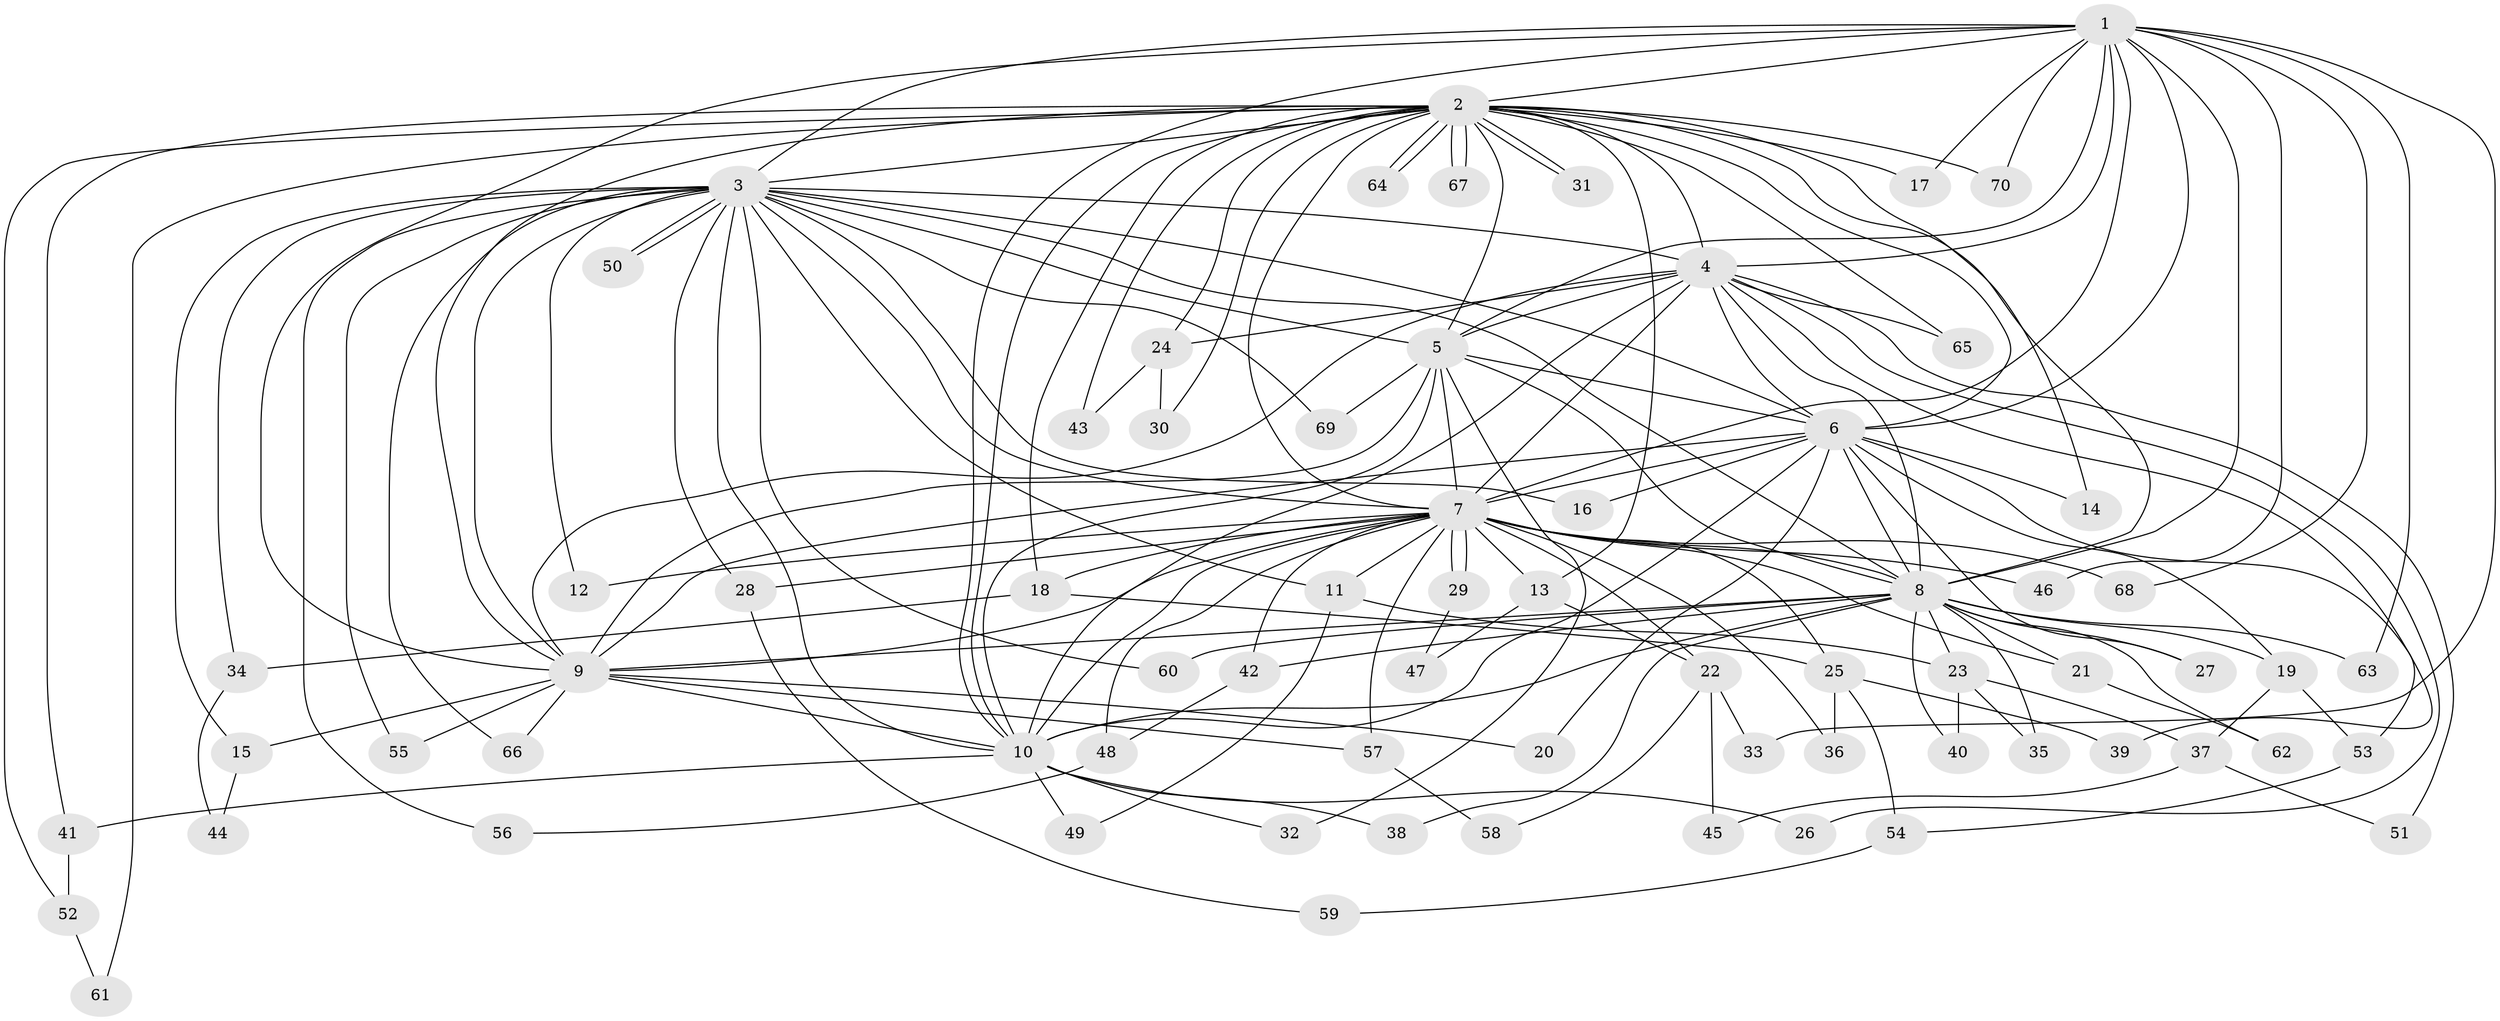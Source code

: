 // coarse degree distribution, {20: 0.047619047619047616, 2: 0.2857142857142857, 5: 0.047619047619047616, 3: 0.14285714285714285, 1: 0.47619047619047616}
// Generated by graph-tools (version 1.1) at 2025/17/03/04/25 18:17:26]
// undirected, 70 vertices, 165 edges
graph export_dot {
graph [start="1"]
  node [color=gray90,style=filled];
  1;
  2;
  3;
  4;
  5;
  6;
  7;
  8;
  9;
  10;
  11;
  12;
  13;
  14;
  15;
  16;
  17;
  18;
  19;
  20;
  21;
  22;
  23;
  24;
  25;
  26;
  27;
  28;
  29;
  30;
  31;
  32;
  33;
  34;
  35;
  36;
  37;
  38;
  39;
  40;
  41;
  42;
  43;
  44;
  45;
  46;
  47;
  48;
  49;
  50;
  51;
  52;
  53;
  54;
  55;
  56;
  57;
  58;
  59;
  60;
  61;
  62;
  63;
  64;
  65;
  66;
  67;
  68;
  69;
  70;
  1 -- 2;
  1 -- 3;
  1 -- 4;
  1 -- 5;
  1 -- 6;
  1 -- 7;
  1 -- 8;
  1 -- 9;
  1 -- 10;
  1 -- 17;
  1 -- 33;
  1 -- 46;
  1 -- 63;
  1 -- 68;
  1 -- 70;
  2 -- 3;
  2 -- 4;
  2 -- 5;
  2 -- 6;
  2 -- 7;
  2 -- 8;
  2 -- 9;
  2 -- 10;
  2 -- 13;
  2 -- 14;
  2 -- 17;
  2 -- 18;
  2 -- 24;
  2 -- 30;
  2 -- 31;
  2 -- 31;
  2 -- 41;
  2 -- 43;
  2 -- 52;
  2 -- 61;
  2 -- 64;
  2 -- 64;
  2 -- 65;
  2 -- 67;
  2 -- 67;
  2 -- 70;
  3 -- 4;
  3 -- 5;
  3 -- 6;
  3 -- 7;
  3 -- 8;
  3 -- 9;
  3 -- 10;
  3 -- 11;
  3 -- 12;
  3 -- 15;
  3 -- 16;
  3 -- 28;
  3 -- 34;
  3 -- 50;
  3 -- 50;
  3 -- 55;
  3 -- 56;
  3 -- 60;
  3 -- 66;
  3 -- 69;
  4 -- 5;
  4 -- 6;
  4 -- 7;
  4 -- 8;
  4 -- 9;
  4 -- 10;
  4 -- 24;
  4 -- 26;
  4 -- 39;
  4 -- 51;
  4 -- 65;
  5 -- 6;
  5 -- 7;
  5 -- 8;
  5 -- 9;
  5 -- 10;
  5 -- 32;
  5 -- 69;
  6 -- 7;
  6 -- 8;
  6 -- 9;
  6 -- 10;
  6 -- 14;
  6 -- 16;
  6 -- 19;
  6 -- 20;
  6 -- 27;
  6 -- 53;
  7 -- 8;
  7 -- 9;
  7 -- 10;
  7 -- 11;
  7 -- 12;
  7 -- 13;
  7 -- 18;
  7 -- 21;
  7 -- 22;
  7 -- 25;
  7 -- 28;
  7 -- 29;
  7 -- 29;
  7 -- 36;
  7 -- 42;
  7 -- 46;
  7 -- 48;
  7 -- 57;
  7 -- 68;
  8 -- 9;
  8 -- 10;
  8 -- 19;
  8 -- 21;
  8 -- 23;
  8 -- 27;
  8 -- 35;
  8 -- 38;
  8 -- 40;
  8 -- 42;
  8 -- 60;
  8 -- 62;
  8 -- 63;
  9 -- 10;
  9 -- 15;
  9 -- 20;
  9 -- 55;
  9 -- 57;
  9 -- 66;
  10 -- 26;
  10 -- 32;
  10 -- 38;
  10 -- 41;
  10 -- 49;
  11 -- 23;
  11 -- 49;
  13 -- 22;
  13 -- 47;
  15 -- 44;
  18 -- 25;
  18 -- 34;
  19 -- 37;
  19 -- 53;
  21 -- 62;
  22 -- 33;
  22 -- 45;
  22 -- 58;
  23 -- 35;
  23 -- 37;
  23 -- 40;
  24 -- 30;
  24 -- 43;
  25 -- 36;
  25 -- 39;
  25 -- 54;
  28 -- 59;
  29 -- 47;
  34 -- 44;
  37 -- 45;
  37 -- 51;
  41 -- 52;
  42 -- 48;
  48 -- 56;
  52 -- 61;
  53 -- 54;
  54 -- 59;
  57 -- 58;
}
